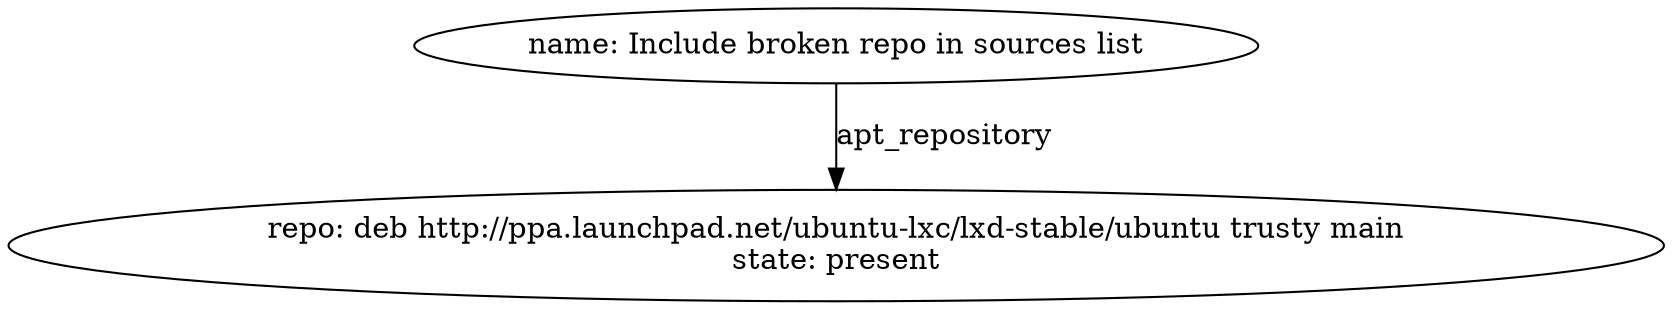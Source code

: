 digraph graphname {
1992 [label="repo: deb http://ppa.launchpad.net/ubuntu-lxc/lxd-stable/ubuntu trusty main\nstate: present\n"];
1991 [label="name: Include broken repo in sources list\n"];
1991 -> 1992 [label="apt_repository"];
}
